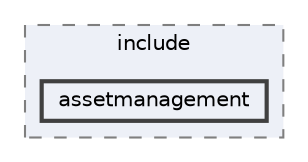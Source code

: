 digraph "D:/Github/Meteor2D/Meteor2D/Engine/include/assetmanagement"
{
 // LATEX_PDF_SIZE
  bgcolor="transparent";
  edge [fontname=Helvetica,fontsize=10,labelfontname=Helvetica,labelfontsize=10];
  node [fontname=Helvetica,fontsize=10,shape=box,height=0.2,width=0.4];
  compound=true
  subgraph clusterdir_20fad6d70e542fc50c9bc43fa9256bb5 {
    graph [ bgcolor="#edf0f7", pencolor="grey50", label="include", fontname=Helvetica,fontsize=10 style="filled,dashed", URL="dir_20fad6d70e542fc50c9bc43fa9256bb5.html",tooltip=""]
  dir_916a0175e4cb1ed41c5783f0f85134db [label="assetmanagement", fillcolor="#edf0f7", color="grey25", style="filled,bold", URL="dir_916a0175e4cb1ed41c5783f0f85134db.html",tooltip=""];
  }
}
